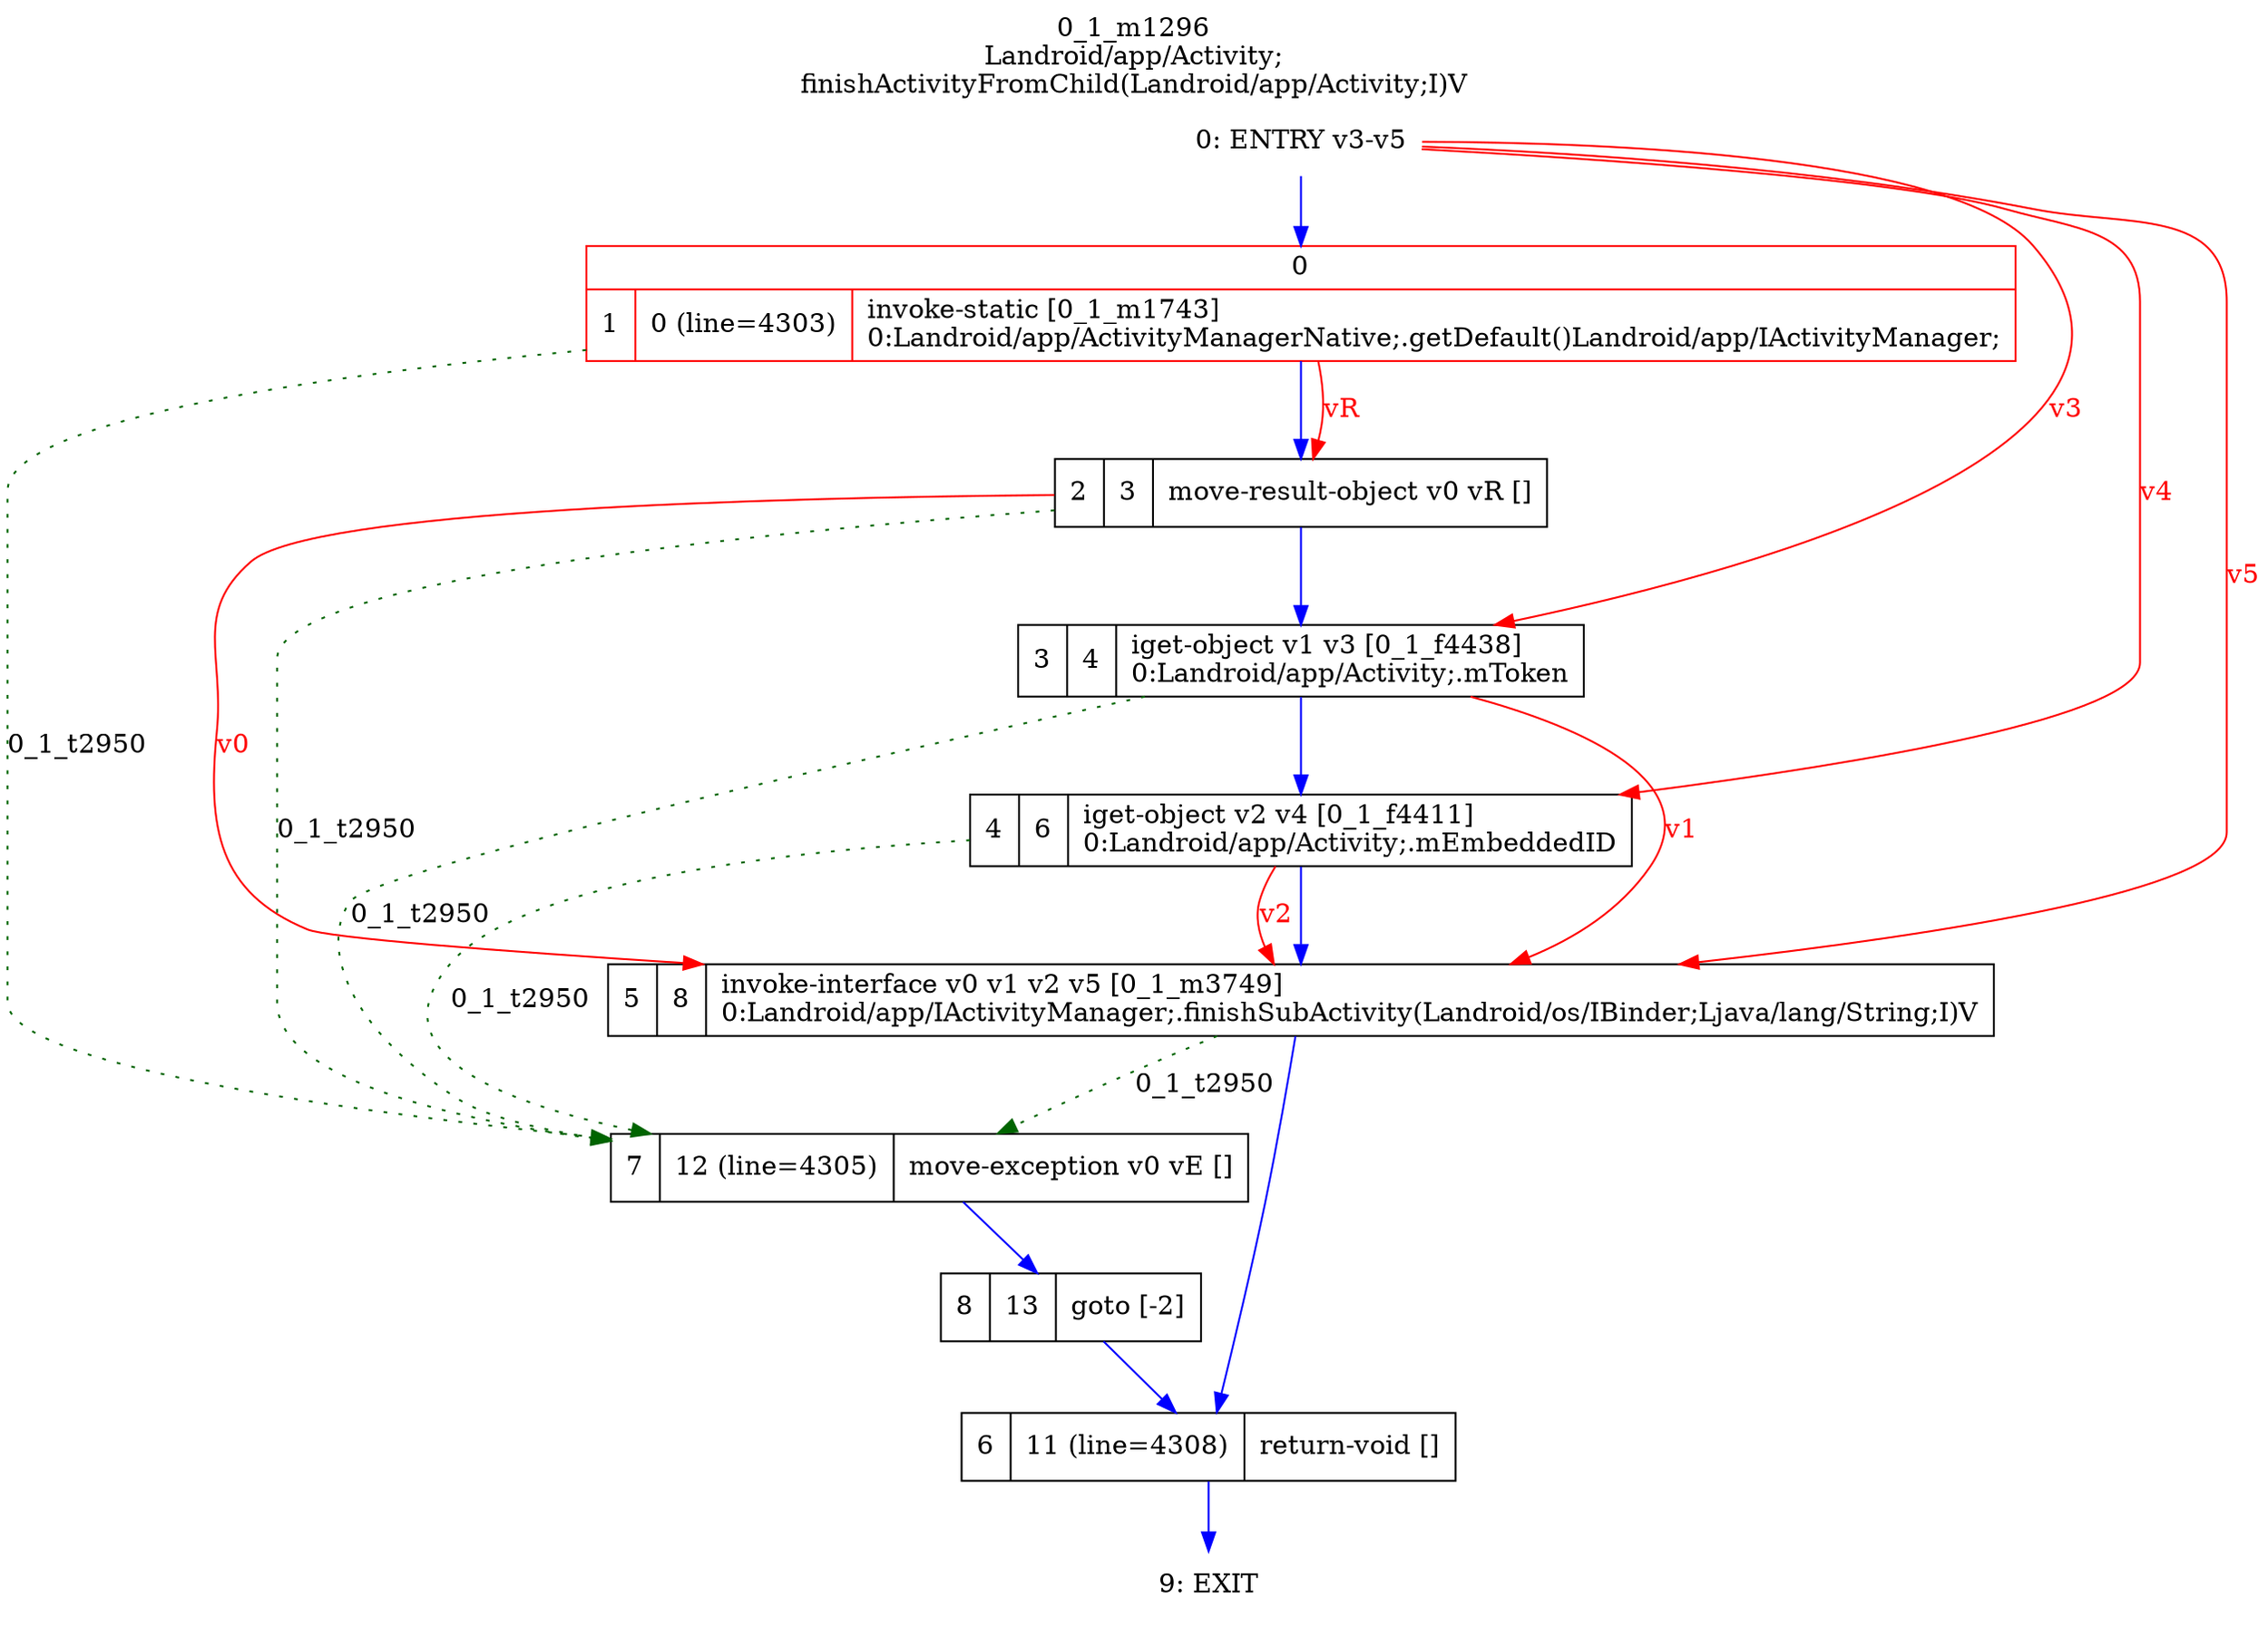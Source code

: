 digraph G {
rankdir=UD;
labelloc=t;
label="0_1_m1296\nLandroid/app/Activity;
finishActivityFromChild(Landroid/app/Activity;I)V";
1, 2, 3, 4, 5 -> 7 [label="0_1_t2950", color=darkgreen, style=dotted];
0[label="0: ENTRY v3-v5",shape=plaintext];
1[label="{0|{1|0 (line=4303)|invoke-static [0_1_m1743]\l0:Landroid/app/ActivityManagerNative;.getDefault()Landroid/app/IActivityManager;\l}}",shape=record,URL="0_1_m1743.dot", color=red];
2[label="2|3|move-result-object v0 vR []\l",shape=record];
3[label="3|4|iget-object v1 v3 [0_1_f4438]\l0:Landroid/app/Activity;.mToken\l",shape=record];
4[label="4|6|iget-object v2 v4 [0_1_f4411]\l0:Landroid/app/Activity;.mEmbeddedID\l",shape=record];
5[label="5|8|invoke-interface v0 v1 v2 v5 [0_1_m3749]\l0:Landroid/app/IActivityManager;.finishSubActivity(Landroid/os/IBinder;Ljava/lang/String;I)V\l",shape=record,URL="0_1_m3749.dot"];
6[label="6|11 (line=4308)|return-void []\l",shape=record];
7[label="7|12 (line=4305)|move-exception v0 vE []\l",shape=record];
8[label="8|13|goto [-2]\l",shape=record];
9[label="9: EXIT",shape=plaintext];
0->1 [color=blue, fontcolor=blue,weight=100, taillabel=""];
1->2 [color=blue, fontcolor=blue,weight=100, taillabel=""];
2->3 [color=blue, fontcolor=blue,weight=100, taillabel=""];
3->4 [color=blue, fontcolor=blue,weight=100, taillabel=""];
4->5 [color=blue, fontcolor=blue,weight=100, taillabel=""];
5->6 [color=blue, fontcolor=blue,weight=100, taillabel=""];
6->9 [color=blue, fontcolor=blue,weight=100, taillabel=""];
7->8 [color=blue, fontcolor=blue,weight=100, taillabel=""];
8->6 [color=blue, fontcolor=blue,weight=100, taillabel=""];
1->2 [color=red, fontcolor=red, label="vR"];
0->3 [color=red, fontcolor=red, label="v3"];
0->4 [color=red, fontcolor=red, label="v4"];
0->5 [color=red, fontcolor=red, label="v5"];
2->5 [color=red, fontcolor=red, label="v0"];
3->5 [color=red, fontcolor=red, label="v1"];
4->5 [color=red, fontcolor=red, label="v2"];
}
